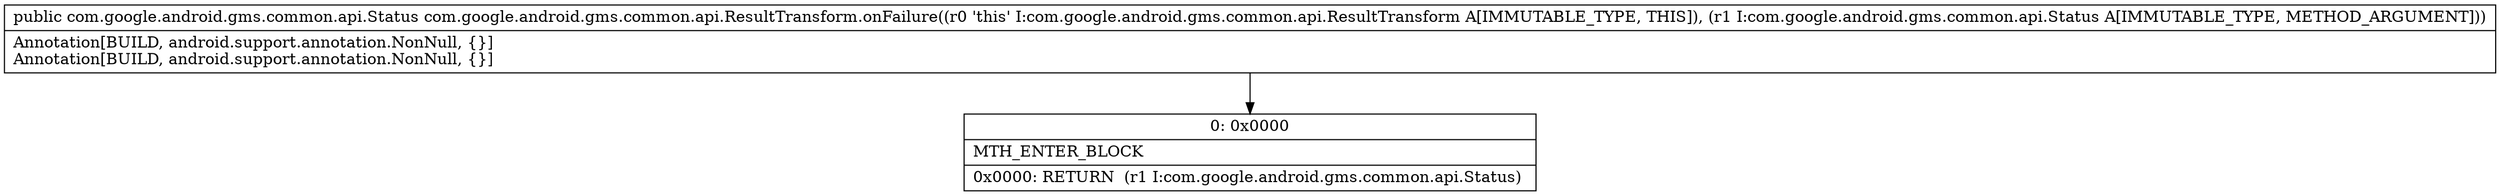 digraph "CFG forcom.google.android.gms.common.api.ResultTransform.onFailure(Lcom\/google\/android\/gms\/common\/api\/Status;)Lcom\/google\/android\/gms\/common\/api\/Status;" {
Node_0 [shape=record,label="{0\:\ 0x0000|MTH_ENTER_BLOCK\l|0x0000: RETURN  (r1 I:com.google.android.gms.common.api.Status) \l}"];
MethodNode[shape=record,label="{public com.google.android.gms.common.api.Status com.google.android.gms.common.api.ResultTransform.onFailure((r0 'this' I:com.google.android.gms.common.api.ResultTransform A[IMMUTABLE_TYPE, THIS]), (r1 I:com.google.android.gms.common.api.Status A[IMMUTABLE_TYPE, METHOD_ARGUMENT]))  | Annotation[BUILD, android.support.annotation.NonNull, \{\}]\lAnnotation[BUILD, android.support.annotation.NonNull, \{\}]\l}"];
MethodNode -> Node_0;
}

